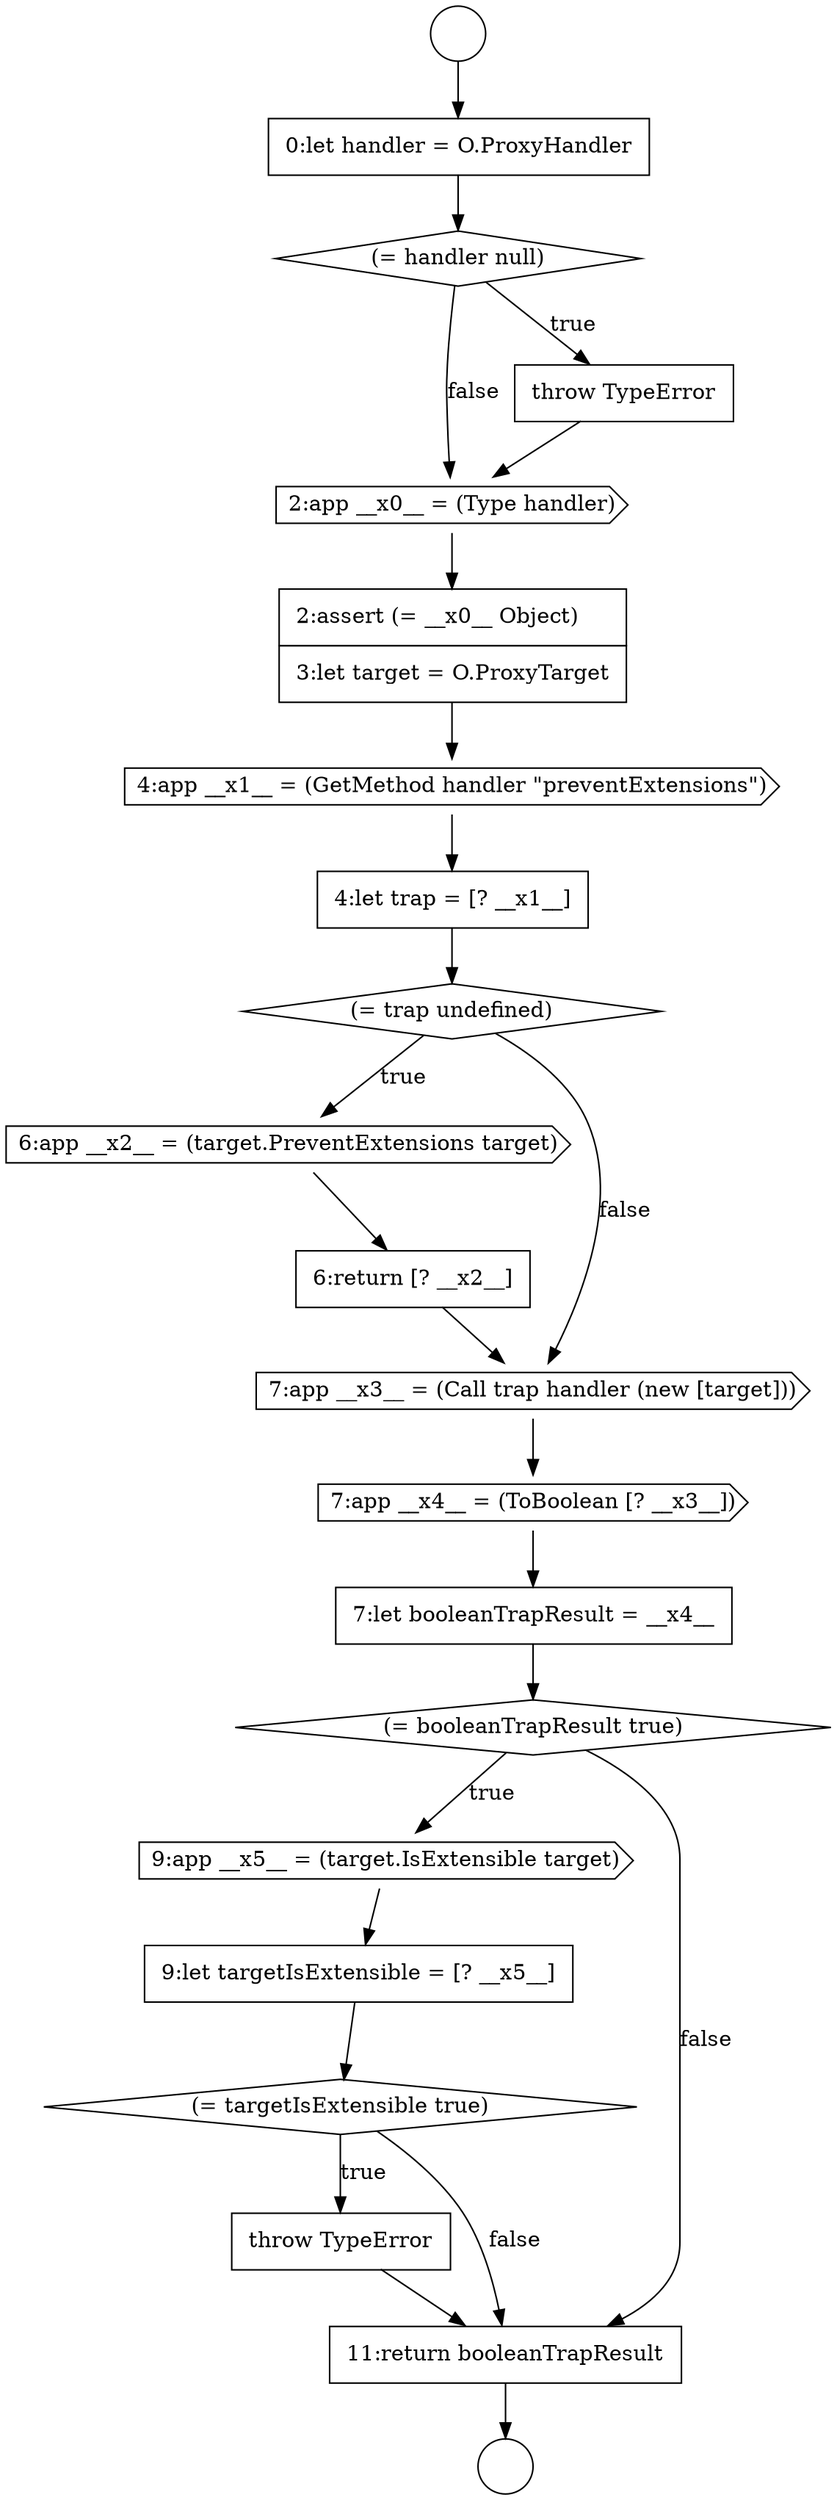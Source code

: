 digraph {
  node2957 [shape=cds, label=<<font color="black">9:app __x5__ = (target.IsExtensible target)</font>> color="black" fillcolor="white" style=filled]
  node2950 [shape=diamond, label=<<font color="black">(= trap undefined)</font>> color="black" fillcolor="white" style=filled]
  node2954 [shape=cds, label=<<font color="black">7:app __x4__ = (ToBoolean [? __x3__])</font>> color="black" fillcolor="white" style=filled]
  node2958 [shape=none, margin=0, label=<<font color="black">
    <table border="0" cellborder="1" cellspacing="0" cellpadding="10">
      <tr><td align="left">9:let targetIsExtensible = [? __x5__]</td></tr>
    </table>
  </font>> color="black" fillcolor="white" style=filled]
  node2946 [shape=cds, label=<<font color="black">2:app __x0__ = (Type handler)</font>> color="black" fillcolor="white" style=filled]
  node2941 [shape=circle label=" " color="black" fillcolor="white" style=filled]
  node2959 [shape=diamond, label=<<font color="black">(= targetIsExtensible true)</font>> color="black" fillcolor="white" style=filled]
  node2952 [shape=none, margin=0, label=<<font color="black">
    <table border="0" cellborder="1" cellspacing="0" cellpadding="10">
      <tr><td align="left">6:return [? __x2__]</td></tr>
    </table>
  </font>> color="black" fillcolor="white" style=filled]
  node2942 [shape=circle label=" " color="black" fillcolor="white" style=filled]
  node2960 [shape=none, margin=0, label=<<font color="black">
    <table border="0" cellborder="1" cellspacing="0" cellpadding="10">
      <tr><td align="left">throw TypeError</td></tr>
    </table>
  </font>> color="black" fillcolor="white" style=filled]
  node2951 [shape=cds, label=<<font color="black">6:app __x2__ = (target.PreventExtensions target)</font>> color="black" fillcolor="white" style=filled]
  node2961 [shape=none, margin=0, label=<<font color="black">
    <table border="0" cellborder="1" cellspacing="0" cellpadding="10">
      <tr><td align="left">11:return booleanTrapResult</td></tr>
    </table>
  </font>> color="black" fillcolor="white" style=filled]
  node2953 [shape=cds, label=<<font color="black">7:app __x3__ = (Call trap handler (new [target]))</font>> color="black" fillcolor="white" style=filled]
  node2947 [shape=none, margin=0, label=<<font color="black">
    <table border="0" cellborder="1" cellspacing="0" cellpadding="10">
      <tr><td align="left">2:assert (= __x0__ Object)</td></tr>
      <tr><td align="left">3:let target = O.ProxyTarget</td></tr>
    </table>
  </font>> color="black" fillcolor="white" style=filled]
  node2955 [shape=none, margin=0, label=<<font color="black">
    <table border="0" cellborder="1" cellspacing="0" cellpadding="10">
      <tr><td align="left">7:let booleanTrapResult = __x4__</td></tr>
    </table>
  </font>> color="black" fillcolor="white" style=filled]
  node2943 [shape=none, margin=0, label=<<font color="black">
    <table border="0" cellborder="1" cellspacing="0" cellpadding="10">
      <tr><td align="left">0:let handler = O.ProxyHandler</td></tr>
    </table>
  </font>> color="black" fillcolor="white" style=filled]
  node2945 [shape=none, margin=0, label=<<font color="black">
    <table border="0" cellborder="1" cellspacing="0" cellpadding="10">
      <tr><td align="left">throw TypeError</td></tr>
    </table>
  </font>> color="black" fillcolor="white" style=filled]
  node2948 [shape=cds, label=<<font color="black">4:app __x1__ = (GetMethod handler &quot;preventExtensions&quot;)</font>> color="black" fillcolor="white" style=filled]
  node2949 [shape=none, margin=0, label=<<font color="black">
    <table border="0" cellborder="1" cellspacing="0" cellpadding="10">
      <tr><td align="left">4:let trap = [? __x1__]</td></tr>
    </table>
  </font>> color="black" fillcolor="white" style=filled]
  node2944 [shape=diamond, label=<<font color="black">(= handler null)</font>> color="black" fillcolor="white" style=filled]
  node2956 [shape=diamond, label=<<font color="black">(= booleanTrapResult true)</font>> color="black" fillcolor="white" style=filled]
  node2950 -> node2951 [label=<<font color="black">true</font>> color="black"]
  node2950 -> node2953 [label=<<font color="black">false</font>> color="black"]
  node2945 -> node2946 [ color="black"]
  node2941 -> node2943 [ color="black"]
  node2944 -> node2945 [label=<<font color="black">true</font>> color="black"]
  node2944 -> node2946 [label=<<font color="black">false</font>> color="black"]
  node2951 -> node2952 [ color="black"]
  node2958 -> node2959 [ color="black"]
  node2955 -> node2956 [ color="black"]
  node2946 -> node2947 [ color="black"]
  node2959 -> node2960 [label=<<font color="black">true</font>> color="black"]
  node2959 -> node2961 [label=<<font color="black">false</font>> color="black"]
  node2952 -> node2953 [ color="black"]
  node2943 -> node2944 [ color="black"]
  node2957 -> node2958 [ color="black"]
  node2954 -> node2955 [ color="black"]
  node2960 -> node2961 [ color="black"]
  node2961 -> node2942 [ color="black"]
  node2948 -> node2949 [ color="black"]
  node2953 -> node2954 [ color="black"]
  node2956 -> node2957 [label=<<font color="black">true</font>> color="black"]
  node2956 -> node2961 [label=<<font color="black">false</font>> color="black"]
  node2949 -> node2950 [ color="black"]
  node2947 -> node2948 [ color="black"]
}
